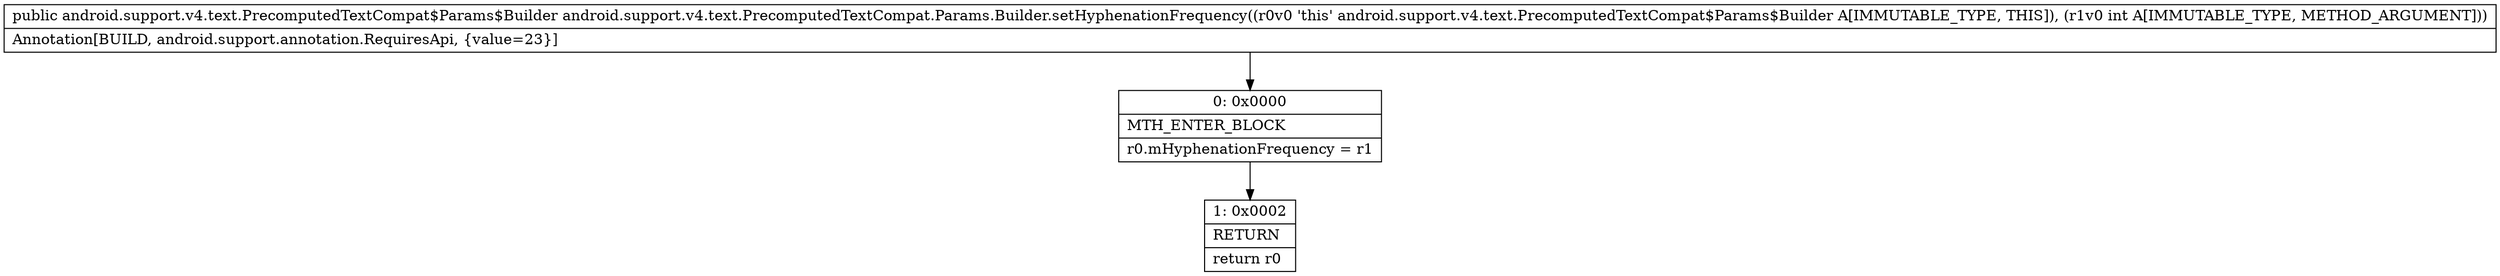 digraph "CFG forandroid.support.v4.text.PrecomputedTextCompat.Params.Builder.setHyphenationFrequency(I)Landroid\/support\/v4\/text\/PrecomputedTextCompat$Params$Builder;" {
Node_0 [shape=record,label="{0\:\ 0x0000|MTH_ENTER_BLOCK\l|r0.mHyphenationFrequency = r1\l}"];
Node_1 [shape=record,label="{1\:\ 0x0002|RETURN\l|return r0\l}"];
MethodNode[shape=record,label="{public android.support.v4.text.PrecomputedTextCompat$Params$Builder android.support.v4.text.PrecomputedTextCompat.Params.Builder.setHyphenationFrequency((r0v0 'this' android.support.v4.text.PrecomputedTextCompat$Params$Builder A[IMMUTABLE_TYPE, THIS]), (r1v0 int A[IMMUTABLE_TYPE, METHOD_ARGUMENT]))  | Annotation[BUILD, android.support.annotation.RequiresApi, \{value=23\}]\l}"];
MethodNode -> Node_0;
Node_0 -> Node_1;
}

